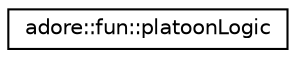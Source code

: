 digraph "Graphical Class Hierarchy"
{
 // LATEX_PDF_SIZE
  edge [fontname="Helvetica",fontsize="10",labelfontname="Helvetica",labelfontsize="10"];
  node [fontname="Helvetica",fontsize="10",shape=record];
  rankdir="LR";
  Node0 [label="adore::fun::platoonLogic",height=0.2,width=0.4,color="black", fillcolor="white", style="filled",URL="$classadore_1_1fun_1_1platoonLogic.html",tooltip=" "];
}
